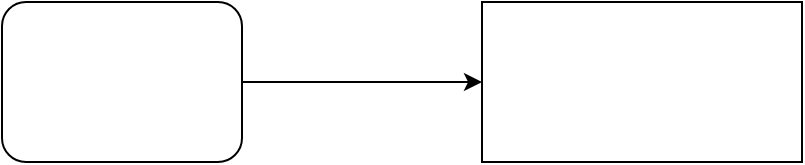 <mxfile version="13.9.2" type="github">
  <diagram id="Z2ehWVojG_ek5e2rMGng" name="Page-1">
    <mxGraphModel dx="1298" dy="771" grid="1" gridSize="10" guides="1" tooltips="1" connect="1" arrows="1" fold="1" page="1" pageScale="1" pageWidth="850" pageHeight="1100" math="0" shadow="0">
      <root>
        <mxCell id="0" />
        <mxCell id="1" parent="0" />
        <mxCell id="vRtB_G5P3P2LjNgSiq1V-3" style="edgeStyle=orthogonalEdgeStyle;rounded=0;orthogonalLoop=1;jettySize=auto;html=1;exitX=1;exitY=0.5;exitDx=0;exitDy=0;" edge="1" parent="1" source="vRtB_G5P3P2LjNgSiq1V-2">
          <mxGeometry relative="1" as="geometry">
            <mxPoint x="320" y="80" as="targetPoint" />
          </mxGeometry>
        </mxCell>
        <mxCell id="vRtB_G5P3P2LjNgSiq1V-2" value="" style="rounded=1;whiteSpace=wrap;html=1;" vertex="1" parent="1">
          <mxGeometry x="80" y="40" width="120" height="80" as="geometry" />
        </mxCell>
        <mxCell id="vRtB_G5P3P2LjNgSiq1V-4" value="" style="rounded=0;whiteSpace=wrap;html=1;" vertex="1" parent="1">
          <mxGeometry x="320" y="40" width="160" height="80" as="geometry" />
        </mxCell>
      </root>
    </mxGraphModel>
  </diagram>
</mxfile>
